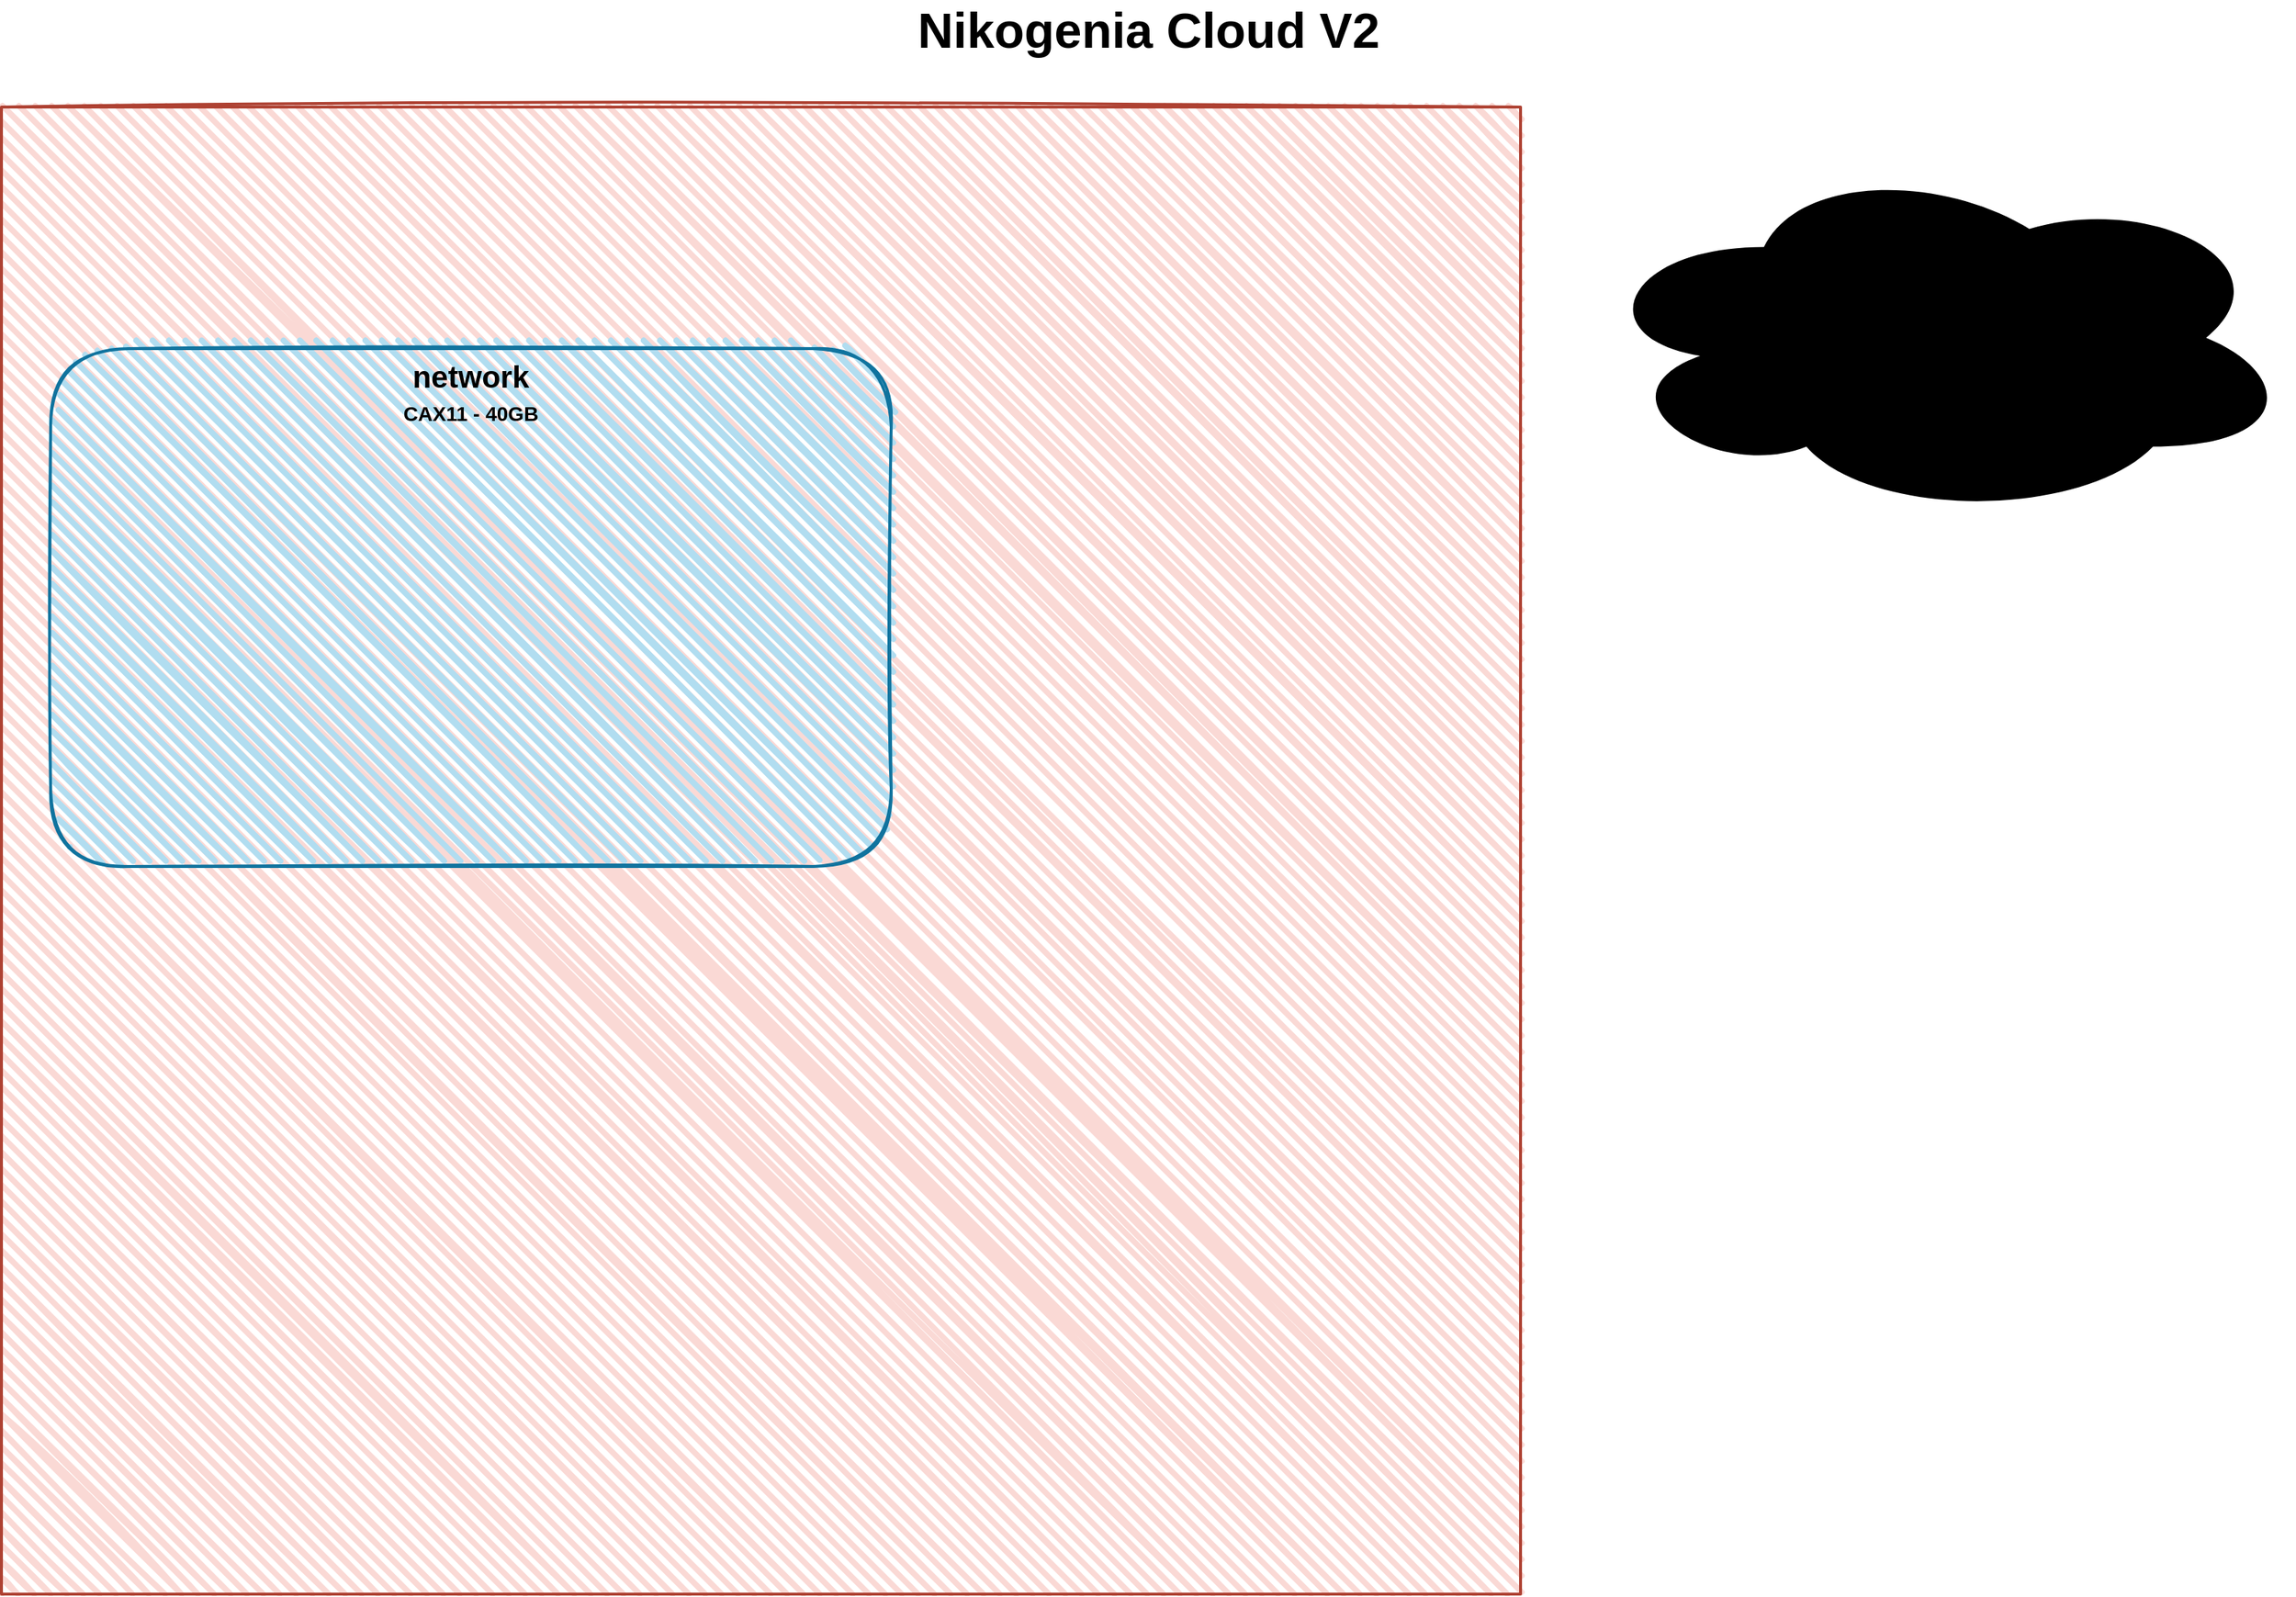 <mxfile version="21.8.0" type="github">
  <diagram name="Seite-1" id="C8at3ej7GkslbxIdSEWO">
    <mxGraphModel dx="1985" dy="1310" grid="0" gridSize="10" guides="1" tooltips="1" connect="1" arrows="1" fold="1" page="1" pageScale="1" pageWidth="1654" pageHeight="1169" background="none" math="0" shadow="0">
      <root>
        <mxCell id="0" />
        <mxCell id="1" parent="0" />
        <mxCell id="WrVWVgmEsnG7LzjddDA_-10" value="" style="rounded=0;whiteSpace=wrap;html=1;strokeWidth=2;fillWeight=4;hachureGap=8;hachureAngle=45;fillColor=#fad9d5;sketch=1;strokeColor=#ae4132;glass=0;" vertex="1" parent="1">
          <mxGeometry x="34" y="108" width="1050" height="1028" as="geometry" />
        </mxCell>
        <mxCell id="WrVWVgmEsnG7LzjddDA_-1" value="&lt;font style=&quot;font-size: 34px;&quot;&gt;Nikogenia Cloud V2&lt;/font&gt;" style="text;html=1;align=center;verticalAlign=middle;whiteSpace=wrap;rounded=0;fontColor=#000000;strokeColor=none;fontStyle=1;fontFamily=Helvetica;" vertex="1" parent="1">
          <mxGeometry x="657" y="40" width="340" height="30" as="geometry" />
        </mxCell>
        <mxCell id="WrVWVgmEsnG7LzjddDA_-4" value="" style="rounded=1;whiteSpace=wrap;html=1;strokeWidth=2;fillWeight=4;hachureGap=8;hachureAngle=45;fillColor=#b1ddf0;sketch=1;strokeColor=#10739e;" vertex="1" parent="1">
          <mxGeometry x="68" y="275" width="581" height="358" as="geometry" />
        </mxCell>
        <mxCell id="WrVWVgmEsnG7LzjddDA_-5" value="" style="ellipse;shape=cloud;whiteSpace=wrap;html=1;fillColor=#000000;strokeColor=none;" vertex="1" parent="1">
          <mxGeometry x="1130" y="142" width="489" height="251" as="geometry" />
        </mxCell>
        <mxCell id="WrVWVgmEsnG7LzjddDA_-6" value="network" style="text;html=1;strokeColor=none;fillColor=none;align=center;verticalAlign=middle;whiteSpace=wrap;rounded=0;fontStyle=1;fontSize=21;" vertex="1" parent="1">
          <mxGeometry x="226.25" y="279" width="264.5" height="30" as="geometry" />
        </mxCell>
        <mxCell id="WrVWVgmEsnG7LzjddDA_-9" value="CAX11 - 40GB" style="text;html=1;strokeColor=none;fillColor=none;align=center;verticalAlign=middle;whiteSpace=wrap;rounded=0;fontStyle=1;fontSize=14;" vertex="1" parent="1">
          <mxGeometry x="226.25" y="305" width="264.5" height="30" as="geometry" />
        </mxCell>
      </root>
    </mxGraphModel>
  </diagram>
</mxfile>
